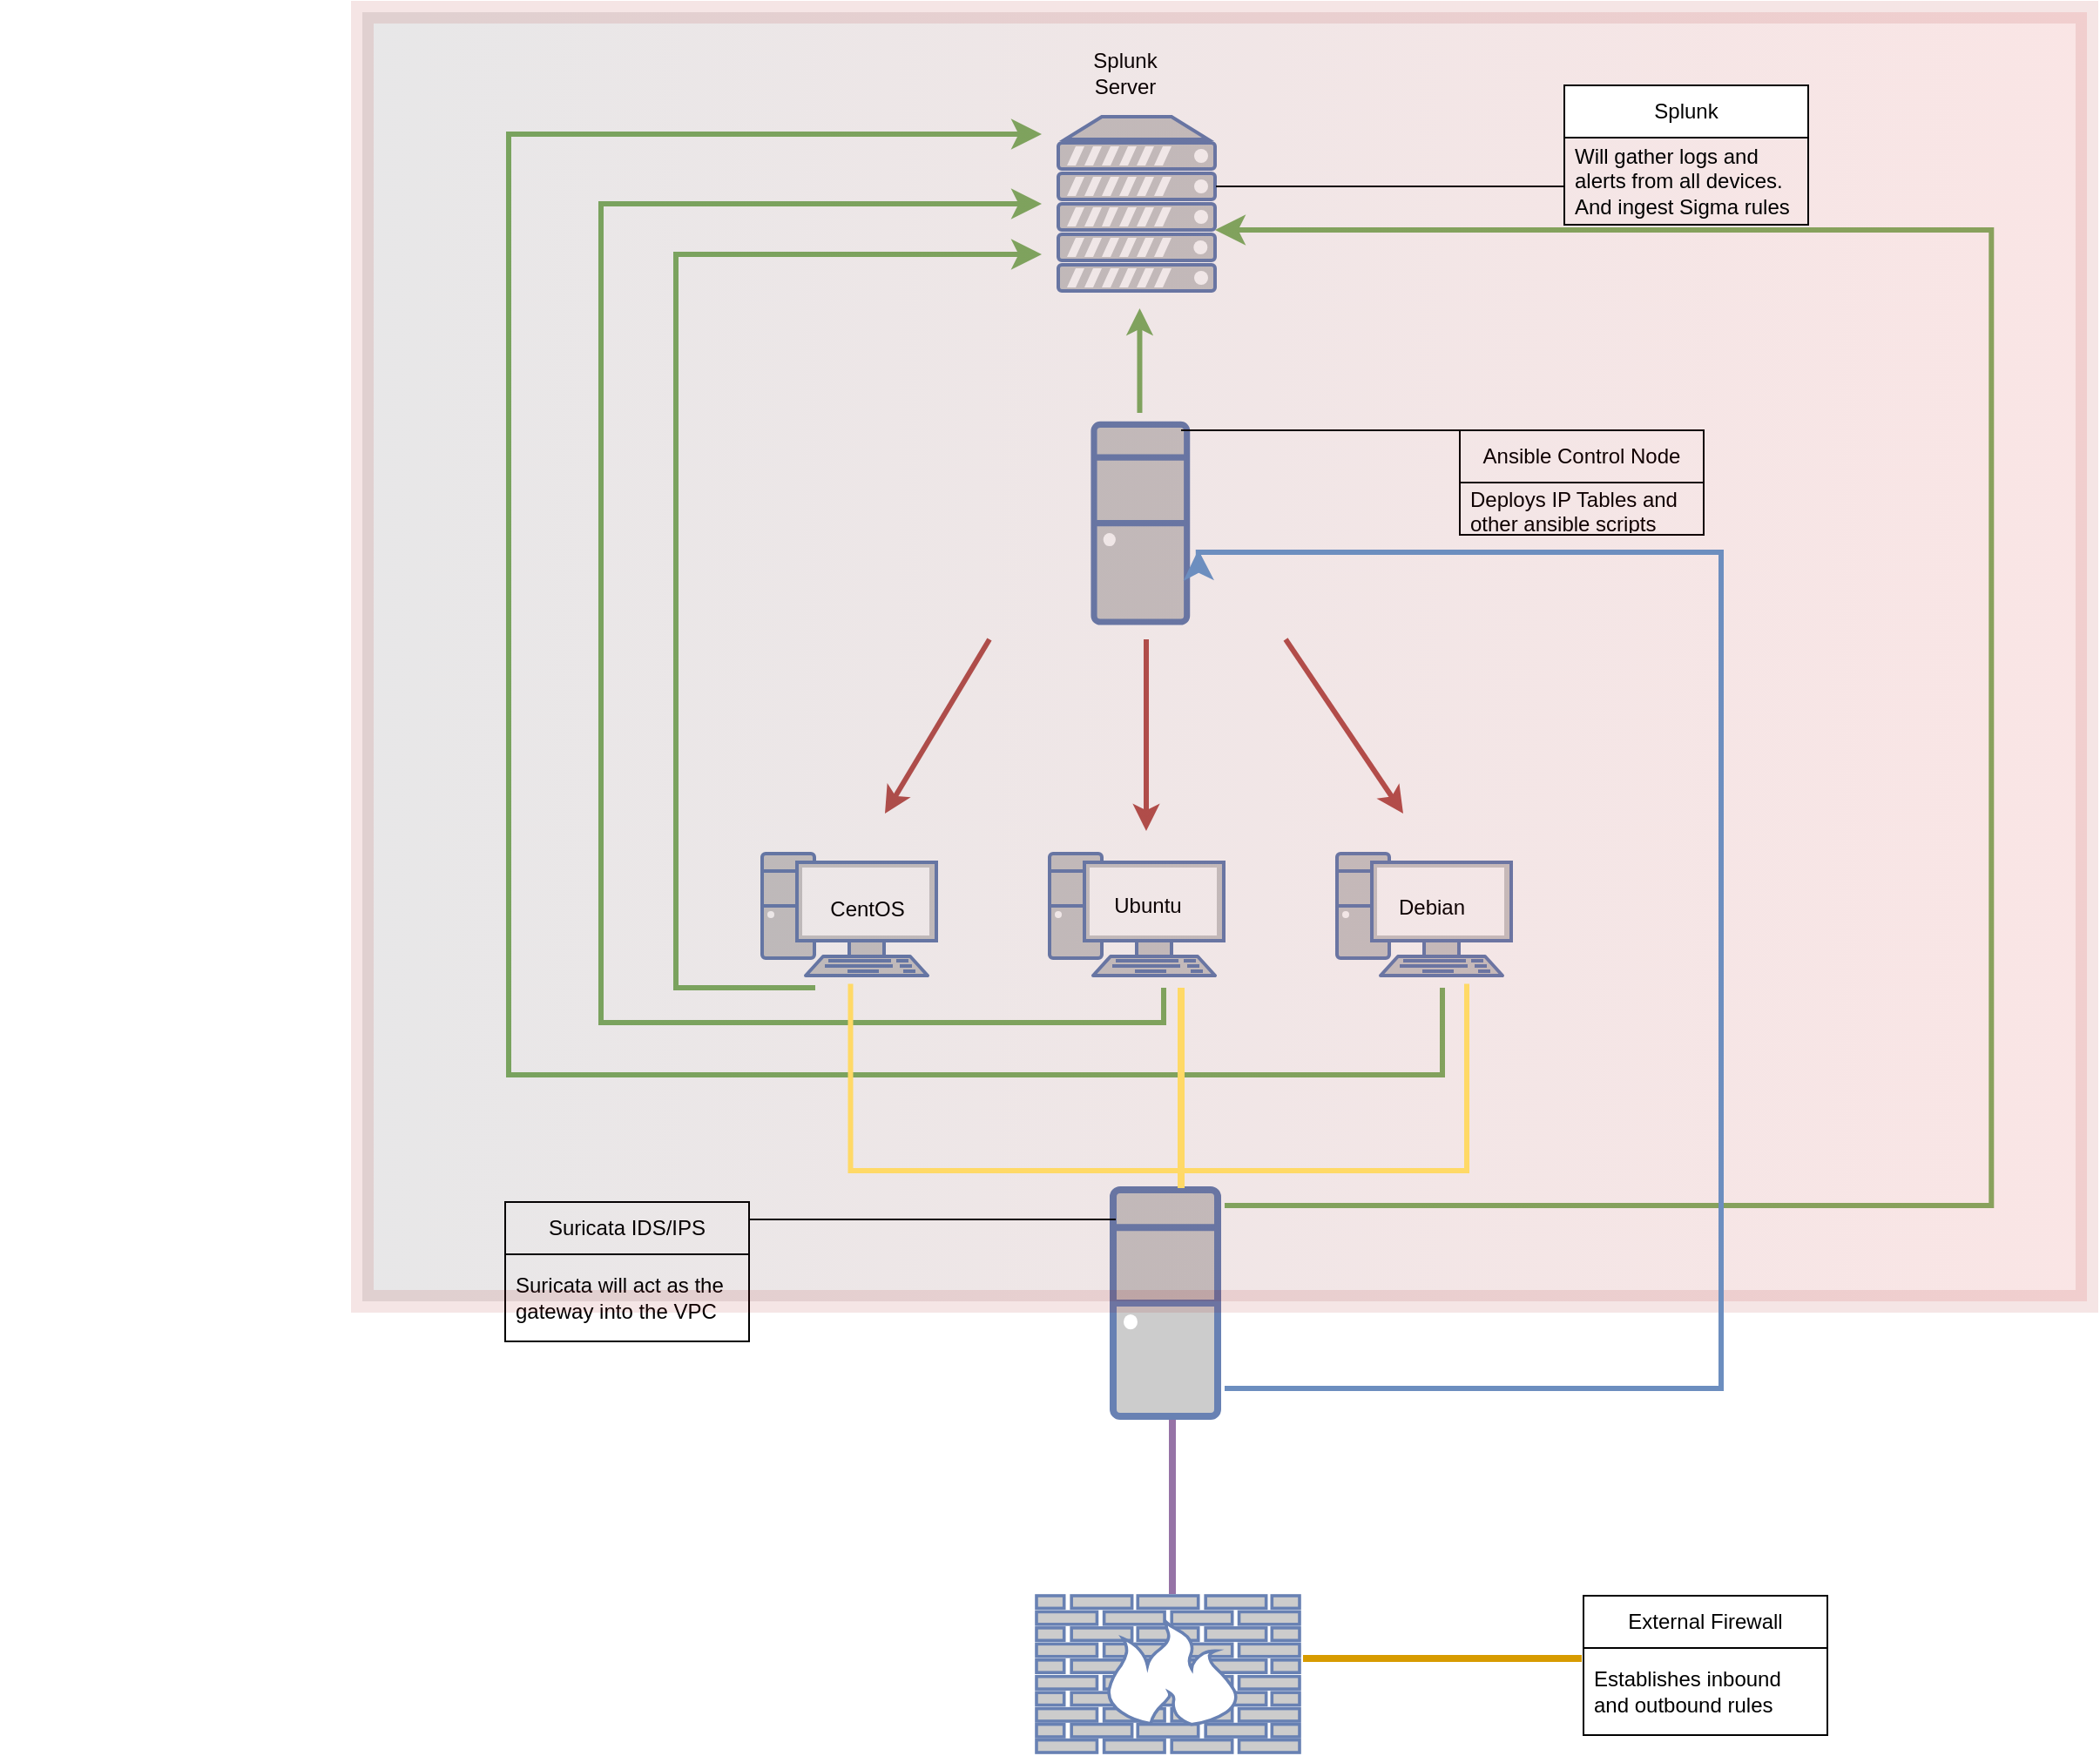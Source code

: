 <mxfile version="20.8.23" type="github">
  <diagram name="Page-1" id="8kLWx7mdblNUVvPbbAvW">
    <mxGraphModel dx="2730" dy="2302" grid="0" gridSize="10" guides="1" tooltips="1" connect="1" arrows="1" fold="1" page="1" pageScale="1" pageWidth="850" pageHeight="1100" background="none" math="0" shadow="0">
      <root>
        <mxCell id="0" />
        <mxCell id="1" parent="0" />
        <mxCell id="D5WEuP7RKEWB0JZD9iPH-8" value="" style="fontColor=#0066CC;verticalAlign=top;verticalLabelPosition=bottom;labelPosition=center;align=center;html=1;outlineConnect=0;fillColor=#CCCCCC;strokeColor=#6881B3;gradientColor=none;gradientDirection=north;strokeWidth=2;shape=mxgraph.networks.server;" parent="1" vertex="1">
          <mxGeometry x="329.5" y="-20" width="90" height="100" as="geometry" />
        </mxCell>
        <mxCell id="D5WEuP7RKEWB0JZD9iPH-9" value="Splunk Server" style="text;strokeColor=none;align=center;fillColor=none;html=1;verticalAlign=middle;whiteSpace=wrap;rounded=0;" parent="1" vertex="1">
          <mxGeometry x="337.5" y="-60" width="60" height="30" as="geometry" />
        </mxCell>
        <mxCell id="D5WEuP7RKEWB0JZD9iPH-10" value="" style="endArrow=classic;html=1;rounded=0;fillColor=#f8cecc;strokeColor=#b85450;strokeWidth=3;gradientColor=#ea6b66;" parent="1" edge="1">
          <mxGeometry relative="1" as="geometry">
            <mxPoint x="290" y="280" as="sourcePoint" />
            <mxPoint x="230" y="380" as="targetPoint" />
          </mxGeometry>
        </mxCell>
        <mxCell id="D5WEuP7RKEWB0JZD9iPH-14" value="" style="endArrow=classic;html=1;rounded=0;fillColor=#f8cecc;strokeColor=#b85450;strokeWidth=3;gradientColor=#ea6b66;" parent="1" edge="1">
          <mxGeometry relative="1" as="geometry">
            <mxPoint x="380" y="280" as="sourcePoint" />
            <mxPoint x="380" y="390" as="targetPoint" />
          </mxGeometry>
        </mxCell>
        <mxCell id="D5WEuP7RKEWB0JZD9iPH-18" value="" style="endArrow=classic;html=1;rounded=0;fillColor=#f8cecc;strokeColor=#b85450;strokeWidth=3;gradientColor=#ea6b66;" parent="1" edge="1">
          <mxGeometry relative="1" as="geometry">
            <mxPoint x="460" y="280" as="sourcePoint" />
            <mxPoint x="527.5" y="380" as="targetPoint" />
          </mxGeometry>
        </mxCell>
        <mxCell id="D5WEuP7RKEWB0JZD9iPH-31" value="" style="edgeStyle=segmentEdgeStyle;endArrow=classic;html=1;rounded=0;endSize=8;startSize=8;fontColor=#000000;strokeWidth=3;fillColor=#d5e8d4;strokeColor=#82b366;" parent="1" edge="1">
          <mxGeometry width="50" height="50" relative="1" as="geometry">
            <mxPoint x="390" y="480" as="sourcePoint" />
            <mxPoint x="320" y="30" as="targetPoint" />
            <Array as="points">
              <mxPoint x="390" y="500" />
              <mxPoint x="67" y="500" />
              <mxPoint x="67" y="30" />
            </Array>
          </mxGeometry>
        </mxCell>
        <mxCell id="D5WEuP7RKEWB0JZD9iPH-33" value="" style="edgeStyle=segmentEdgeStyle;endArrow=classic;html=1;rounded=0;endSize=8;startSize=8;fontColor=#000000;strokeWidth=3;fillColor=#d5e8d4;strokeColor=#82b366;" parent="1" edge="1">
          <mxGeometry width="50" height="50" relative="1" as="geometry">
            <mxPoint x="190" y="480" as="sourcePoint" />
            <mxPoint x="320" y="59" as="targetPoint" />
            <Array as="points">
              <mxPoint x="110" y="480" />
              <mxPoint x="110" y="59" />
            </Array>
          </mxGeometry>
        </mxCell>
        <mxCell id="D5WEuP7RKEWB0JZD9iPH-34" value="" style="edgeStyle=segmentEdgeStyle;endArrow=classic;html=1;rounded=0;endSize=8;startSize=8;fontColor=#000000;strokeWidth=3;fillColor=#d5e8d4;strokeColor=#82b366;" parent="1" edge="1">
          <mxGeometry width="50" height="50" relative="1" as="geometry">
            <mxPoint x="550" y="480" as="sourcePoint" />
            <mxPoint x="320" y="-10" as="targetPoint" />
            <Array as="points">
              <mxPoint x="550" y="510" />
              <mxPoint x="550" y="530" />
              <mxPoint x="14" y="530" />
              <mxPoint x="14" y="-10" />
            </Array>
          </mxGeometry>
        </mxCell>
        <mxCell id="URxYNGc6Y4Ne9e4dtN-q-3" value="" style="endArrow=none;html=1;rounded=0;" parent="1" edge="1">
          <mxGeometry width="50" height="50" relative="1" as="geometry">
            <mxPoint x="420" y="20" as="sourcePoint" />
            <mxPoint x="620" y="20" as="targetPoint" />
          </mxGeometry>
        </mxCell>
        <mxCell id="URxYNGc6Y4Ne9e4dtN-q-11" value="" style="html=1;outlineConnect=0;fillColor=#CCCCCC;strokeColor=#6881B3;gradientColor=none;gradientDirection=north;strokeWidth=2;shape=mxgraph.networks.cloud;fontColor=#ffffff;shadow=0;dashed=1;dashPattern=1 2;opacity=0;" parent="1" vertex="1">
          <mxGeometry x="250" y="280" width="90" height="50" as="geometry" />
        </mxCell>
        <mxCell id="D5WEuP7RKEWB0JZD9iPH-1" value="" style="fontColor=#0066CC;verticalAlign=top;verticalLabelPosition=bottom;labelPosition=center;align=center;html=1;outlineConnect=0;fillColor=#CCCCCC;strokeColor=#6881B3;gradientColor=none;gradientDirection=north;strokeWidth=2;shape=mxgraph.networks.desktop_pc;" parent="1" vertex="1">
          <mxGeometry x="350.004" y="156.667" width="53.333" height="113.333" as="geometry" />
        </mxCell>
        <mxCell id="r-djEIy74ulVzaPChZWc-24" value="" style="endArrow=classic;html=1;rounded=0;strokeWidth=3;fontColor=#000000;fillColor=#d5e8d4;strokeColor=#82b366;" parent="1" edge="1">
          <mxGeometry width="50" height="50" relative="1" as="geometry">
            <mxPoint x="376.24" y="150" as="sourcePoint" />
            <mxPoint x="376.24" y="90" as="targetPoint" />
          </mxGeometry>
        </mxCell>
        <mxCell id="URxYNGc6Y4Ne9e4dtN-q-21" value="" style="group" parent="1" vertex="1" connectable="0">
          <mxGeometry x="400" y="160" width="300" height="60" as="geometry" />
        </mxCell>
        <mxCell id="D5WEuP7RKEWB0JZD9iPH-22" value="Ansible Control Node" style="swimlane;fontStyle=0;childLayout=stackLayout;horizontal=1;startSize=30;horizontalStack=0;resizeParent=1;resizeParentMax=0;resizeLast=0;collapsible=1;marginBottom=0;whiteSpace=wrap;html=1;" parent="URxYNGc6Y4Ne9e4dtN-q-21" vertex="1">
          <mxGeometry x="160" width="140" height="60" as="geometry" />
        </mxCell>
        <mxCell id="D5WEuP7RKEWB0JZD9iPH-23" value="Deploys IP Tables and other ansible scripts&lt;br&gt;&lt;ul&gt;&lt;li&gt;Logs will be sent to Splunk&lt;/li&gt;&lt;/ul&gt;" style="text;strokeColor=none;fillColor=none;align=left;verticalAlign=middle;spacingLeft=4;spacingRight=4;overflow=hidden;points=[[0,0.5],[1,0.5]];portConstraint=eastwest;rotatable=0;whiteSpace=wrap;html=1;" parent="D5WEuP7RKEWB0JZD9iPH-22" vertex="1">
          <mxGeometry y="30" width="140" height="30" as="geometry" />
        </mxCell>
        <mxCell id="D5WEuP7RKEWB0JZD9iPH-26" value="" style="endArrow=none;html=1;rounded=0;" parent="URxYNGc6Y4Ne9e4dtN-q-21" edge="1">
          <mxGeometry width="50" height="50" relative="1" as="geometry">
            <mxPoint as="sourcePoint" />
            <mxPoint x="180" as="targetPoint" />
          </mxGeometry>
        </mxCell>
        <mxCell id="URxYNGc6Y4Ne9e4dtN-q-19" value="" style="fontColor=#0066CC;verticalAlign=top;verticalLabelPosition=bottom;labelPosition=center;align=center;html=1;outlineConnect=0;fillColor=#CCCCCC;strokeColor=#6881B3;gradientColor=none;gradientDirection=north;strokeWidth=2;shape=mxgraph.networks.desktop_pc;shadow=0;" parent="1" vertex="1">
          <mxGeometry x="361" y="596" width="60" height="130" as="geometry" />
        </mxCell>
        <mxCell id="URxYNGc6Y4Ne9e4dtN-q-26" value="" style="edgeStyle=segmentEdgeStyle;endArrow=classic;html=1;curved=0;rounded=0;endSize=8;startSize=8;fillColor=#d5e8d4;strokeColor=#82b366;strokeWidth=3;" parent="1" target="D5WEuP7RKEWB0JZD9iPH-8" edge="1">
          <mxGeometry width="50" height="50" relative="1" as="geometry">
            <mxPoint x="425" y="605" as="sourcePoint" />
            <mxPoint x="795" y="55" as="targetPoint" />
            <Array as="points">
              <mxPoint x="865.16" y="605" />
              <mxPoint x="865.16" y="45" />
            </Array>
          </mxGeometry>
        </mxCell>
        <mxCell id="URxYNGc6Y4Ne9e4dtN-q-35" value="" style="group" parent="1" vertex="1" connectable="0">
          <mxGeometry x="-278.0" y="603" width="640" height="90" as="geometry" />
        </mxCell>
        <mxCell id="URxYNGc6Y4Ne9e4dtN-q-20" value="" style="group" parent="URxYNGc6Y4Ne9e4dtN-q-35" vertex="1" connectable="0">
          <mxGeometry width="430" height="90" as="geometry" />
        </mxCell>
        <mxCell id="r-djEIy74ulVzaPChZWc-18" value="Suricata IDS/IPS" style="swimlane;fontStyle=0;childLayout=stackLayout;horizontal=1;startSize=30;horizontalStack=0;resizeParent=1;resizeParentMax=0;resizeLast=0;collapsible=1;marginBottom=0;whiteSpace=wrap;html=1;" parent="URxYNGc6Y4Ne9e4dtN-q-20" vertex="1">
          <mxGeometry x="290" width="140" height="80" as="geometry" />
        </mxCell>
        <mxCell id="r-djEIy74ulVzaPChZWc-19" value="Suricata will act as the gateway into the VPC" style="text;strokeColor=none;fillColor=none;align=left;verticalAlign=middle;spacingLeft=4;spacingRight=4;overflow=hidden;points=[[0,0.5],[1,0.5]];portConstraint=eastwest;rotatable=0;whiteSpace=wrap;html=1;" parent="r-djEIy74ulVzaPChZWc-18" vertex="1">
          <mxGeometry y="30" width="140" height="50" as="geometry" />
        </mxCell>
        <mxCell id="r-djEIy74ulVzaPChZWc-22" value="" style="shape=partialRectangle;whiteSpace=wrap;html=1;bottom=0;right=0;fillColor=none;fontColor=#000000;" parent="URxYNGc6Y4Ne9e4dtN-q-35" vertex="1">
          <mxGeometry x="430.0" y="10" width="210" height="10" as="geometry" />
        </mxCell>
        <mxCell id="D5WEuP7RKEWB0JZD9iPH-3" value="" style="fontColor=#0066CC;verticalAlign=top;verticalLabelPosition=bottom;labelPosition=center;align=center;html=1;outlineConnect=0;fillColor=#CCCCCC;strokeColor=#6881B3;gradientColor=none;gradientDirection=north;strokeWidth=2;shape=mxgraph.networks.pc;" parent="1" vertex="1">
          <mxGeometry x="159.5" y="403" width="100" height="70" as="geometry" />
        </mxCell>
        <mxCell id="D5WEuP7RKEWB0JZD9iPH-4" value="" style="fontColor=#0066CC;verticalAlign=top;verticalLabelPosition=bottom;labelPosition=center;align=center;html=1;outlineConnect=0;fillColor=#CCCCCC;strokeColor=#6881B3;gradientColor=none;gradientDirection=north;strokeWidth=2;shape=mxgraph.networks.pc;" parent="1" vertex="1">
          <mxGeometry x="489.5" y="403" width="100" height="70" as="geometry" />
        </mxCell>
        <mxCell id="D5WEuP7RKEWB0JZD9iPH-5" value="" style="fontColor=#0066CC;verticalAlign=top;verticalLabelPosition=bottom;labelPosition=center;align=center;html=1;outlineConnect=0;fillColor=#CCCCCC;strokeColor=#6881B3;gradientColor=none;gradientDirection=north;strokeWidth=2;shape=mxgraph.networks.pc;" parent="1" vertex="1">
          <mxGeometry x="324.5" y="403" width="100" height="70" as="geometry" />
        </mxCell>
        <mxCell id="r-djEIy74ulVzaPChZWc-25" value="CentOS" style="text;strokeColor=none;align=center;fillColor=none;html=1;verticalAlign=middle;whiteSpace=wrap;rounded=0;fontColor=#000000;" parent="1" vertex="1">
          <mxGeometry x="189.5" y="420" width="60" height="30" as="geometry" />
        </mxCell>
        <mxCell id="r-djEIy74ulVzaPChZWc-26" value="Ubuntu" style="text;strokeColor=none;align=center;fillColor=none;html=1;verticalAlign=middle;whiteSpace=wrap;rounded=0;fontColor=#000000;" parent="1" vertex="1">
          <mxGeometry x="351" y="418" width="60" height="30" as="geometry" />
        </mxCell>
        <mxCell id="r-djEIy74ulVzaPChZWc-27" value="Debian" style="text;strokeColor=none;align=center;fillColor=none;html=1;verticalAlign=middle;whiteSpace=wrap;rounded=0;fontColor=#000000;" parent="1" vertex="1">
          <mxGeometry x="513.5" y="419" width="60" height="30" as="geometry" />
        </mxCell>
        <mxCell id="URxYNGc6Y4Ne9e4dtN-q-24" value="" style="verticalLabelPosition=bottom;verticalAlign=top;html=1;shape=mxgraph.basic.rect;fillColor2=none;strokeWidth=13;size=20;indent=5;shadow=0;strokeColor=#990000;fillColor=#18141D;gradientColor=#CC0000;gradientDirection=east;perimeterSpacing=9;opacity=10;" parent="1" vertex="1">
          <mxGeometry x="-70" y="-80" width="990" height="740" as="geometry" />
        </mxCell>
        <mxCell id="URxYNGc6Y4Ne9e4dtN-q-1" value="Splunk" style="swimlane;fontStyle=0;childLayout=stackLayout;horizontal=1;startSize=30;horizontalStack=0;resizeParent=1;resizeParentMax=0;resizeLast=0;collapsible=1;marginBottom=0;whiteSpace=wrap;html=1;" parent="1" vertex="1">
          <mxGeometry x="620" y="-38" width="140" height="80" as="geometry" />
        </mxCell>
        <mxCell id="URxYNGc6Y4Ne9e4dtN-q-2" value="Will gather logs and alerts from all devices. And ingest Sigma rules" style="text;strokeColor=none;fillColor=none;align=left;verticalAlign=middle;spacingLeft=4;spacingRight=4;overflow=hidden;points=[[0,0.5],[1,0.5]];portConstraint=eastwest;rotatable=0;whiteSpace=wrap;html=1;" parent="URxYNGc6Y4Ne9e4dtN-q-1" vertex="1">
          <mxGeometry y="30" width="140" height="50" as="geometry" />
        </mxCell>
        <mxCell id="URxYNGc6Y4Ne9e4dtN-q-30" value="" style="strokeWidth=3;html=1;shape=mxgraph.flowchart.annotation_1;align=left;pointerEvents=1;shadow=0;strokeColor=#FFD966;fillColor=default;gradientColor=none;gradientDirection=east;rotation=-90;" parent="1" vertex="1">
          <mxGeometry x="333.5" y="354.5" width="107.25" height="353.75" as="geometry" />
        </mxCell>
        <mxCell id="URxYNGc6Y4Ne9e4dtN-q-32" value="" style="endArrow=none;html=1;rounded=0;strokeWidth=4;strokeColor=#FFD966;" parent="1" edge="1">
          <mxGeometry relative="1" as="geometry">
            <mxPoint x="400" y="595" as="sourcePoint" />
            <mxPoint x="400" y="480" as="targetPoint" />
          </mxGeometry>
        </mxCell>
        <mxCell id="URxYNGc6Y4Ne9e4dtN-q-51" value="" style="edgeStyle=segmentEdgeStyle;endArrow=classic;html=1;curved=0;rounded=0;endSize=8;startSize=8;strokeColor=#6c8ebf;strokeWidth=3;entryX=0.485;entryY=0.419;entryDx=0;entryDy=0;entryPerimeter=0;fillColor=#dae8fc;fontColor=#7EA6E0;" parent="1" target="URxYNGc6Y4Ne9e4dtN-q-24" edge="1">
          <mxGeometry width="50" height="50" relative="1" as="geometry">
            <mxPoint x="425" y="710" as="sourcePoint" />
            <mxPoint x="680" y="240" as="targetPoint" />
            <Array as="points">
              <mxPoint x="710" y="710" />
              <mxPoint x="710" y="230" />
            </Array>
          </mxGeometry>
        </mxCell>
        <mxCell id="URxYNGc6Y4Ne9e4dtN-q-52" value="" style="fontColor=#0066CC;verticalAlign=top;verticalLabelPosition=bottom;labelPosition=center;align=center;html=1;outlineConnect=0;fillColor=#CCCCCC;strokeColor=#6881B3;gradientColor=none;gradientDirection=north;strokeWidth=2;shape=mxgraph.networks.firewall;shadow=0;fontSize=20;" parent="1" vertex="1">
          <mxGeometry x="317" y="829" width="151" height="90" as="geometry" />
        </mxCell>
        <mxCell id="URxYNGc6Y4Ne9e4dtN-q-53" value="" style="line;strokeWidth=4;direction=south;html=1;perimeter=backbonePerimeter;points=[];outlineConnect=0;shadow=0;strokeColor=#9673a6;fontSize=20;fillColor=#e1d5e7;gradientDirection=east;" parent="1" vertex="1">
          <mxGeometry x="-40" y="728" width="870" height="100" as="geometry" />
        </mxCell>
        <mxCell id="fePASw4uRT5dGs4m6mN8-1" value="External Firewall" style="swimlane;fontStyle=0;childLayout=stackLayout;horizontal=1;startSize=30;horizontalStack=0;resizeParent=1;resizeParentMax=0;resizeLast=0;collapsible=1;marginBottom=0;whiteSpace=wrap;html=1;" parent="1" vertex="1">
          <mxGeometry x="631" y="829" width="140" height="80" as="geometry" />
        </mxCell>
        <mxCell id="fePASw4uRT5dGs4m6mN8-2" value="Establishes inbound and outbound rules" style="text;strokeColor=none;fillColor=none;align=left;verticalAlign=middle;spacingLeft=4;spacingRight=4;overflow=hidden;points=[[0,0.5],[1,0.5]];portConstraint=eastwest;rotatable=0;whiteSpace=wrap;html=1;" parent="fePASw4uRT5dGs4m6mN8-1" vertex="1">
          <mxGeometry y="30" width="140" height="50" as="geometry" />
        </mxCell>
        <mxCell id="fePASw4uRT5dGs4m6mN8-3" value="" style="line;strokeWidth=4;html=1;perimeter=backbonePerimeter;points=[];outlineConnect=0;fillColor=#ffe6cc;strokeColor=#d79b00;" parent="1" vertex="1">
          <mxGeometry x="470" y="860" width="160" height="10" as="geometry" />
        </mxCell>
      </root>
    </mxGraphModel>
  </diagram>
</mxfile>
